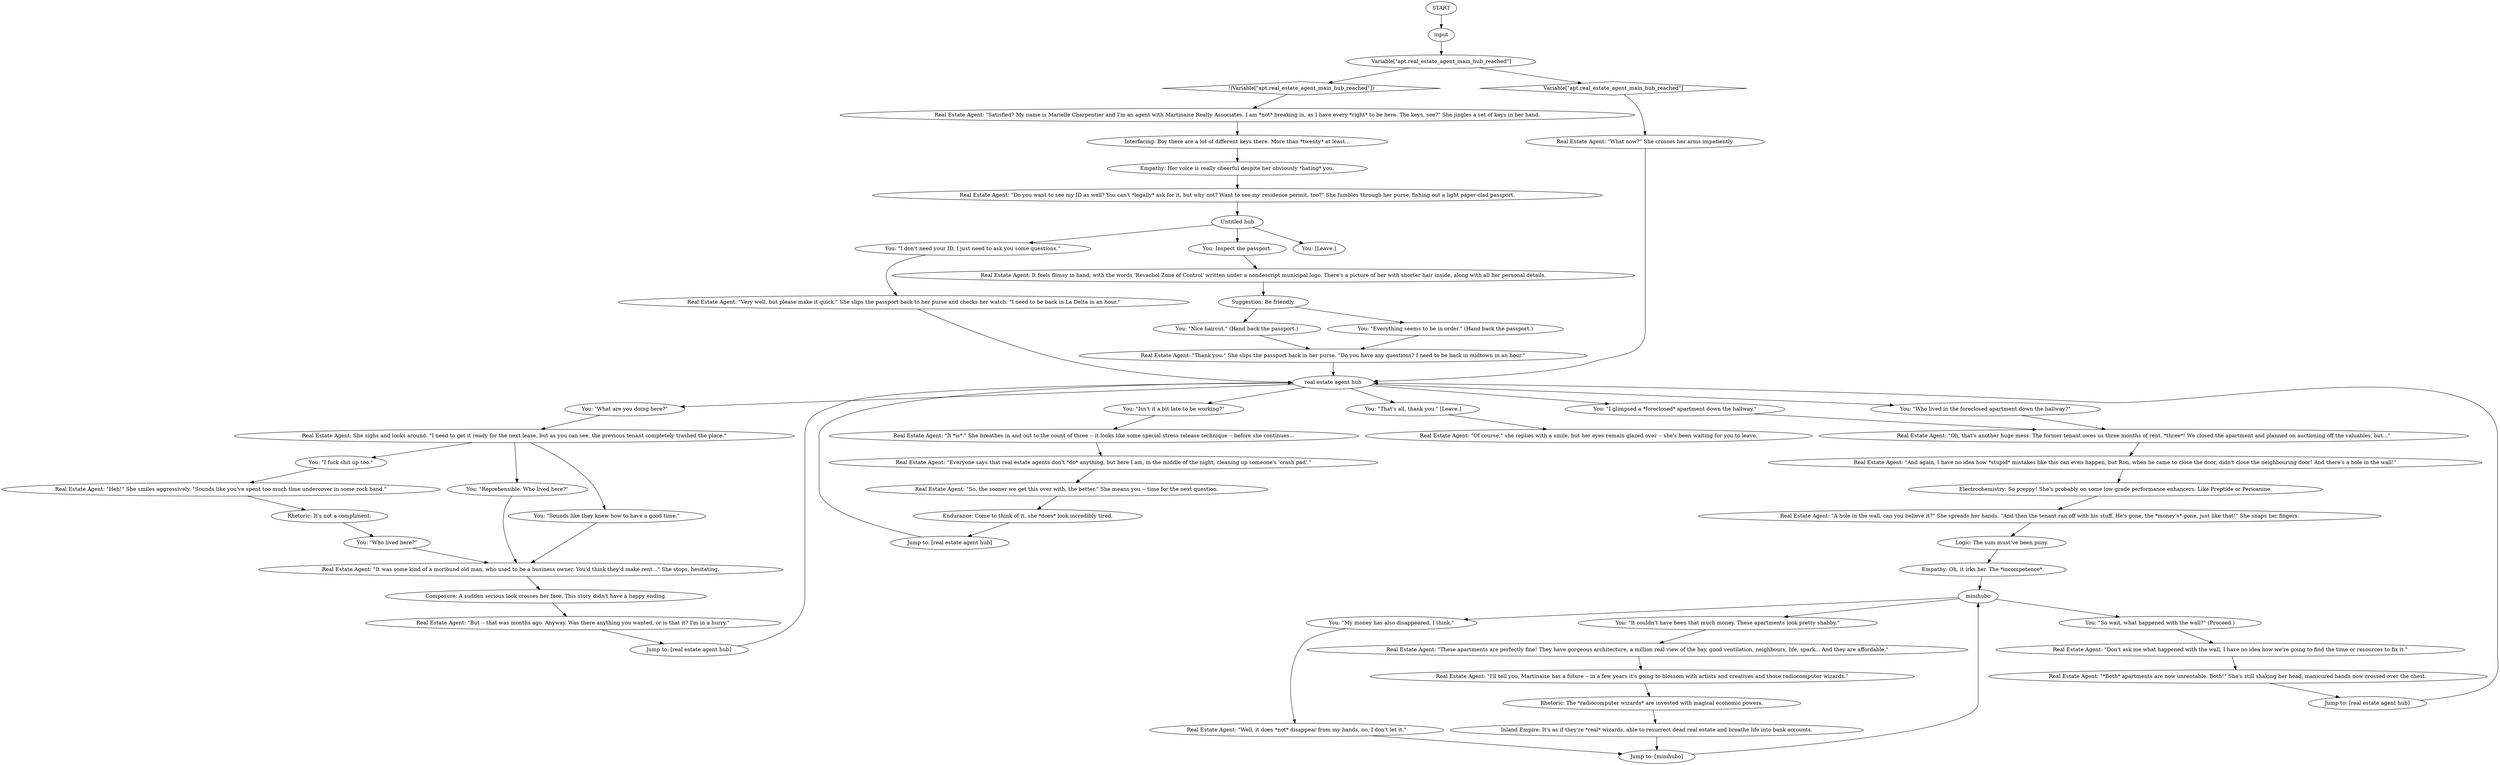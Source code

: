 # APT / REAL ESTATE AGENT
# A short conversation with the real estate agent. She tells you about some apartments.
# ==================================================
digraph G {
	  0 [label="START"];
	  1 [label="input"];
	  3 [label="You: \"What are you doing here?\""];
	  4 [label="You: \"Nice haircut.\" (Hand back the passport.)"];
	  5 [label="Logic: The sum must've been puny."];
	  6 [label="Real Estate Agent: It feels flimsy in hand, with the words 'Revachol Zone of Control' written under a nondescript municipal logo. There's a picture of her with shorter hair inside, along with all her personal details."];
	  7 [label="Composure: A sudden serious look crosses her face. This story didn't have a happy ending."];
	  8 [label="Real Estate Agent: \"Very well, but please make it quick.\" She slips the passport back to her purse and checks her watch. \"I need to be back in La Delta in an hour.\""];
	  9 [label="You: \"That's all, thank you.\" [Leave.]"];
	  10 [label="You: [Leave.]"];
	  11 [label="You: \"Everything seems to be in order.\" (Hand back the passport.)"];
	  12 [label="Suggestion: Be friendly."];
	  13 [label="You: \"I glimpsed a *foreclosed* apartment down the hallway.\""];
	  14 [label="Real Estate Agent: \"Satisfied? My name is Marielle Charpentier and I'm an agent with Martinaise Realty Associates. I am *not* breaking in, as I have every *right* to be here. The keys, see?\" She jingles a set of keys in her hand."];
	  15 [label="You: Inspect the passport."];
	  16 [label="Real Estate Agent: \"But -- that was months ago. Anyway. Was there anything you wanted, or is that it? I'm in a hurry.\""];
	  17 [label="Real Estate Agent: \"Don't ask me what happened with the wall, I have no idea how we're going to find the time or resources to fix it.\""];
	  18 [label="You: \"My money has also disappeared, I think.\""];
	  19 [label="Rhetoric: The *radiocomputer wizards* are invested with magical economic powers."];
	  20 [label="You: \"I don't need your ID, I just need to ask you some questions.\""];
	  21 [label="You: \"Who lived in the foreclosed apartment down the hallway?\""];
	  22 [label="Real Estate Agent: \"Well, it does *not* disappear from my hands, no, I don't let it.\""];
	  23 [label="You: \"I fuck shit up too.\""];
	  24 [label="You: \"Who lived here?\""];
	  25 [label="Electrochemistry: So preppy! She's probably on some low grade performance enhancers. Like Preptide or Pericanine."];
	  26 [label="Real Estate Agent: \"And again, I have no idea how *stupid* mistakes like this can even happen, but Ron, when he came to close the door, didn't close the neighbouring door! And there's a hole in the wall!\""];
	  27 [label="Jump to: [real estate agent hub]"];
	  28 [label="Jump to: [real estate agent hub]"];
	  29 [label="real estate agent hub"];
	  30 [label="You: \"Reprehensible. Who lived here?\""];
	  31 [label="Real Estate Agent: \"Thank you.\" She slips the passport back in her purse. \"Do you have any questions? I need to be back in midtown in an hour.\""];
	  32 [label="Real Estate Agent: \"What now?\" She crosses her arms impatiently."];
	  33 [label="Empathy: Her voice is really cheerful despite her obviously *hating* you."];
	  34 [label="Inland Empire: It's as if they're *real* wizards, able to resurrect dead real estate and breathe life into bank accounts."];
	  35 [label="Real Estate Agent: \"Everyone says that real estate agents don't *do* anything, but here I am, in the middle of the night, cleaning up someone's 'crash pad'.\""];
	  36 [label="Endurance: Come to think of it, she *does* look incredibly tired."];
	  37 [label="Real Estate Agent: \"Oh, that's another huge mess. The former tenant owes us three months of rent, *three*! We closed the apartment and planned on auctioning off the valuables, but...\""];
	  38 [label="Real Estate Agent: \"*Both* apartments are now unrentable. Both!\" She's still shaking her head, manicured hands now crossed over the chest."];
	  39 [label="Interfacing: Boy there are a lot of different keys there. More than *twenty* at least..."];
	  40 [label="Real Estate Agent: \"It *is*.\" She breathes in and out to the count of three -- it looks like some special stress release technique -- before she continues..."];
	  41 [label="Real Estate Agent: \"So, the sooner we get this over with, the better.\" She means you -- time for the next question."];
	  42 [label="Real Estate Agent: \"Do you want to see my ID as well? You can't *legally* ask for it, but why not? Want to see my residence permit, too?\" She fumbles through her purse, fishing out a light paper-clad passport."];
	  43 [label="Real Estate Agent: \"These apartments are perfectly fine! They have gorgeous architecture, a million reál view of the bay, good ventilation, neighbours, life, spark... And they are affordable.\""];
	  44 [label="Real Estate Agent: \"I'll tell you, Martinaise has a future -- in a few years it's going to blossom with artists and creatives and those radiocomputer wizards.\""];
	  45 [label="You: \"It couldn't have been that much money. These apartments look pretty shabby.\""];
	  46 [label="Variable[\"apt.real_estate_agent_main_hub_reached\"]"];
	  47 [label="Variable[\"apt.real_estate_agent_main_hub_reached\"]", shape=diamond];
	  48 [label="!(Variable[\"apt.real_estate_agent_main_hub_reached\"])", shape=diamond];
	  49 [label="Untitled hub"];
	  50 [label="You: \"So wait, what happened with the wall?\" (Proceed.)"];
	  51 [label="Real Estate Agent: \"It was some kind of a moribund old man, who used to be a business owner. You'd think they'd make rent...\" She stops, hesitating."];
	  52 [label="Real Estate Agent: \"Of course,\" she replies with a smile, but her eyes remain glazed over -- she's been waiting for you to leave."];
	  53 [label="Jump to: [minihubo]"];
	  54 [label="Real Estate Agent: \"A hole in the wall, can you believe it?\" She spreads her hands. \"And then the tenant ran off with his stuff. He's gone, the *money's* gone, just like that!\" She snaps her fingers."];
	  55 [label="You: \"Isn't it a bit late to be working?\""];
	  56 [label="You: \"Sounds like they knew how to have a good time.\""];
	  57 [label="Real Estate Agent: \"Heh!\" She smiles aggressively. \"Sounds like you've spent too much time undercover in some rock band.\""];
	  58 [label="Rhetoric: It's not a compliment."];
	  59 [label="Empathy: Oh, it irks her. The *incompetence*."];
	  60 [label="minihubo"];
	  61 [label="Real Estate Agent: She sighs and looks around. \"I need to get it ready for the next lease, but as you can see, the previous tenant completely trashed the place.\""];
	  62 [label="Jump to: [real estate agent hub]"];
	  0 -> 1
	  1 -> 46
	  3 -> 61
	  4 -> 31
	  5 -> 59
	  6 -> 12
	  7 -> 16
	  8 -> 29
	  9 -> 52
	  11 -> 31
	  12 -> 11
	  12 -> 4
	  13 -> 37
	  14 -> 39
	  15 -> 6
	  16 -> 27
	  17 -> 38
	  18 -> 22
	  19 -> 34
	  20 -> 8
	  21 -> 37
	  22 -> 53
	  23 -> 57
	  24 -> 51
	  25 -> 54
	  26 -> 25
	  27 -> 29
	  28 -> 29
	  29 -> 3
	  29 -> 9
	  29 -> 13
	  29 -> 21
	  29 -> 55
	  30 -> 51
	  31 -> 29
	  32 -> 29
	  33 -> 42
	  34 -> 53
	  35 -> 41
	  36 -> 28
	  37 -> 26
	  38 -> 62
	  39 -> 33
	  40 -> 35
	  41 -> 36
	  42 -> 49
	  43 -> 44
	  44 -> 19
	  45 -> 43
	  46 -> 48
	  46 -> 47
	  47 -> 32
	  48 -> 14
	  49 -> 10
	  49 -> 20
	  49 -> 15
	  50 -> 17
	  51 -> 7
	  53 -> 60
	  54 -> 5
	  55 -> 40
	  56 -> 51
	  57 -> 58
	  58 -> 24
	  59 -> 60
	  60 -> 18
	  60 -> 50
	  60 -> 45
	  61 -> 56
	  61 -> 30
	  61 -> 23
	  62 -> 29
}

